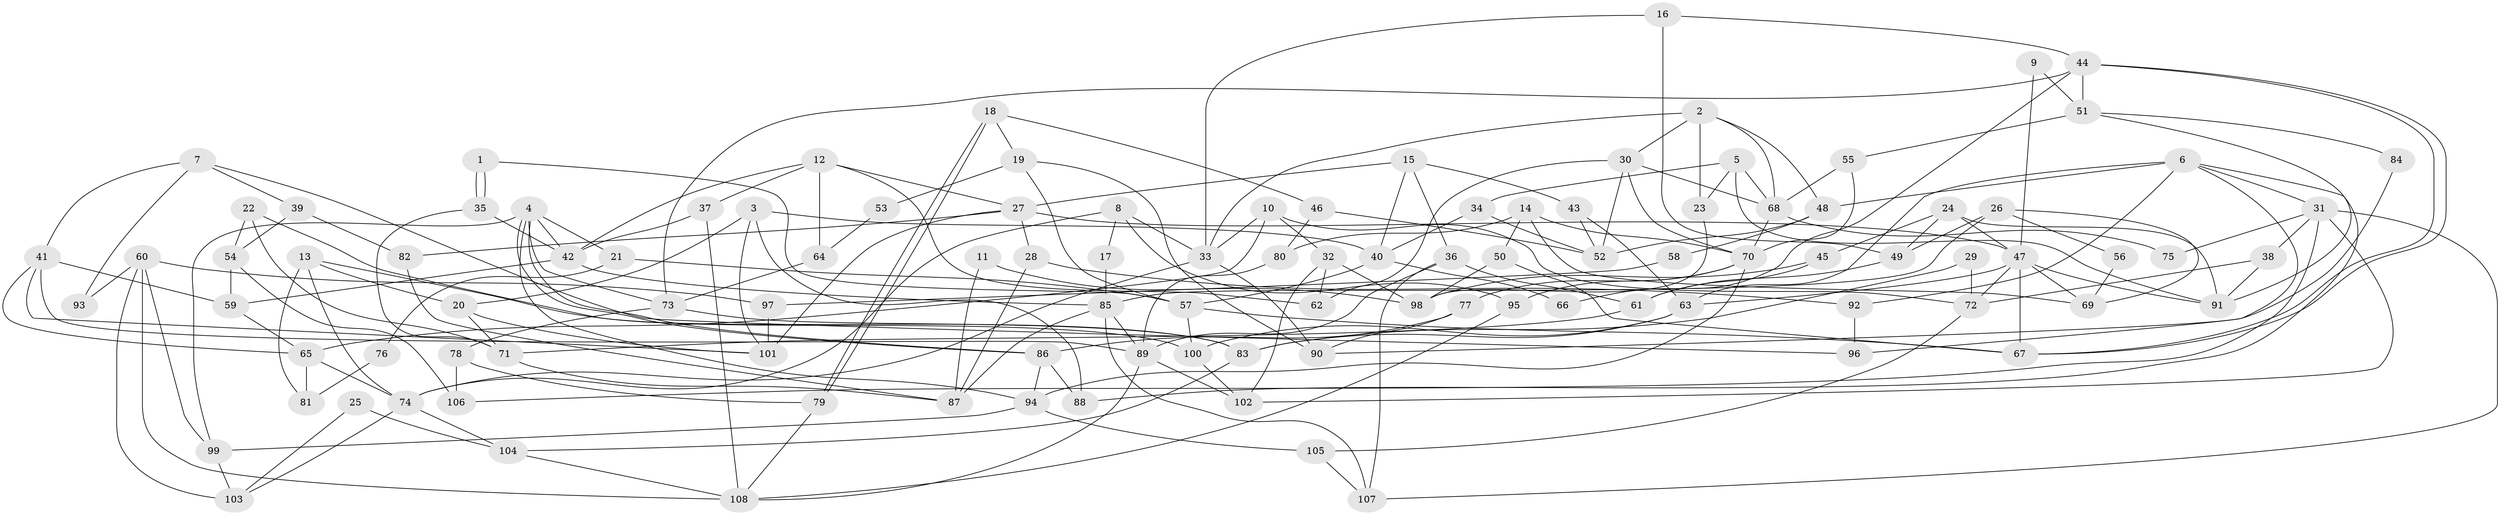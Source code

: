 // Generated by graph-tools (version 1.1) at 2025/26/03/09/25 03:26:19]
// undirected, 108 vertices, 216 edges
graph export_dot {
graph [start="1"]
  node [color=gray90,style=filled];
  1;
  2;
  3;
  4;
  5;
  6;
  7;
  8;
  9;
  10;
  11;
  12;
  13;
  14;
  15;
  16;
  17;
  18;
  19;
  20;
  21;
  22;
  23;
  24;
  25;
  26;
  27;
  28;
  29;
  30;
  31;
  32;
  33;
  34;
  35;
  36;
  37;
  38;
  39;
  40;
  41;
  42;
  43;
  44;
  45;
  46;
  47;
  48;
  49;
  50;
  51;
  52;
  53;
  54;
  55;
  56;
  57;
  58;
  59;
  60;
  61;
  62;
  63;
  64;
  65;
  66;
  67;
  68;
  69;
  70;
  71;
  72;
  73;
  74;
  75;
  76;
  77;
  78;
  79;
  80;
  81;
  82;
  83;
  84;
  85;
  86;
  87;
  88;
  89;
  90;
  91;
  92;
  93;
  94;
  95;
  96;
  97;
  98;
  99;
  100;
  101;
  102;
  103;
  104;
  105;
  106;
  107;
  108;
  1 -- 35;
  1 -- 35;
  1 -- 57;
  2 -- 68;
  2 -- 48;
  2 -- 23;
  2 -- 30;
  2 -- 33;
  3 -- 101;
  3 -- 20;
  3 -- 40;
  3 -- 88;
  4 -- 73;
  4 -- 86;
  4 -- 86;
  4 -- 21;
  4 -- 42;
  4 -- 94;
  4 -- 99;
  5 -- 23;
  5 -- 91;
  5 -- 34;
  5 -- 68;
  6 -- 31;
  6 -- 88;
  6 -- 48;
  6 -- 63;
  6 -- 92;
  6 -- 96;
  7 -- 41;
  7 -- 39;
  7 -- 93;
  7 -- 96;
  8 -- 33;
  8 -- 74;
  8 -- 17;
  8 -- 95;
  9 -- 47;
  9 -- 51;
  10 -- 33;
  10 -- 32;
  10 -- 65;
  10 -- 72;
  11 -- 98;
  11 -- 87;
  12 -- 37;
  12 -- 42;
  12 -- 27;
  12 -- 62;
  12 -- 64;
  13 -- 20;
  13 -- 74;
  13 -- 81;
  13 -- 83;
  14 -- 70;
  14 -- 80;
  14 -- 50;
  14 -- 69;
  15 -- 27;
  15 -- 36;
  15 -- 40;
  15 -- 43;
  16 -- 44;
  16 -- 33;
  16 -- 49;
  17 -- 85;
  18 -- 79;
  18 -- 79;
  18 -- 19;
  18 -- 46;
  19 -- 57;
  19 -- 90;
  19 -- 53;
  20 -- 71;
  20 -- 101;
  21 -- 57;
  21 -- 76;
  22 -- 100;
  22 -- 71;
  22 -- 54;
  23 -- 98;
  24 -- 49;
  24 -- 45;
  24 -- 47;
  24 -- 91;
  25 -- 104;
  25 -- 103;
  26 -- 85;
  26 -- 69;
  26 -- 49;
  26 -- 56;
  27 -- 47;
  27 -- 28;
  27 -- 82;
  27 -- 101;
  28 -- 92;
  28 -- 87;
  29 -- 83;
  29 -- 72;
  30 -- 68;
  30 -- 52;
  30 -- 62;
  30 -- 70;
  31 -- 102;
  31 -- 38;
  31 -- 75;
  31 -- 106;
  31 -- 107;
  32 -- 62;
  32 -- 102;
  32 -- 98;
  33 -- 74;
  33 -- 90;
  34 -- 40;
  34 -- 52;
  35 -- 71;
  35 -- 42;
  36 -- 107;
  36 -- 89;
  36 -- 61;
  37 -- 108;
  37 -- 42;
  38 -- 91;
  38 -- 72;
  39 -- 54;
  39 -- 82;
  40 -- 57;
  40 -- 66;
  41 -- 59;
  41 -- 89;
  41 -- 65;
  41 -- 101;
  42 -- 59;
  42 -- 85;
  43 -- 52;
  43 -- 63;
  44 -- 67;
  44 -- 67;
  44 -- 51;
  44 -- 66;
  44 -- 73;
  45 -- 98;
  45 -- 61;
  46 -- 52;
  46 -- 80;
  47 -- 63;
  47 -- 67;
  47 -- 69;
  47 -- 72;
  47 -- 91;
  48 -- 52;
  48 -- 58;
  49 -- 61;
  50 -- 67;
  50 -- 98;
  51 -- 55;
  51 -- 91;
  51 -- 84;
  53 -- 64;
  54 -- 59;
  54 -- 106;
  55 -- 70;
  55 -- 68;
  56 -- 69;
  57 -- 67;
  57 -- 100;
  58 -- 97;
  59 -- 65;
  60 -- 108;
  60 -- 99;
  60 -- 93;
  60 -- 97;
  60 -- 103;
  61 -- 71;
  63 -- 83;
  63 -- 100;
  64 -- 73;
  65 -- 74;
  65 -- 81;
  68 -- 70;
  68 -- 75;
  70 -- 94;
  70 -- 77;
  70 -- 95;
  71 -- 87;
  72 -- 105;
  73 -- 83;
  73 -- 78;
  74 -- 104;
  74 -- 103;
  76 -- 81;
  77 -- 86;
  77 -- 90;
  78 -- 106;
  78 -- 79;
  79 -- 108;
  80 -- 89;
  82 -- 87;
  83 -- 104;
  84 -- 90;
  85 -- 107;
  85 -- 87;
  85 -- 89;
  86 -- 94;
  86 -- 88;
  89 -- 108;
  89 -- 102;
  92 -- 96;
  94 -- 99;
  94 -- 105;
  95 -- 108;
  97 -- 101;
  99 -- 103;
  100 -- 102;
  104 -- 108;
  105 -- 107;
}
